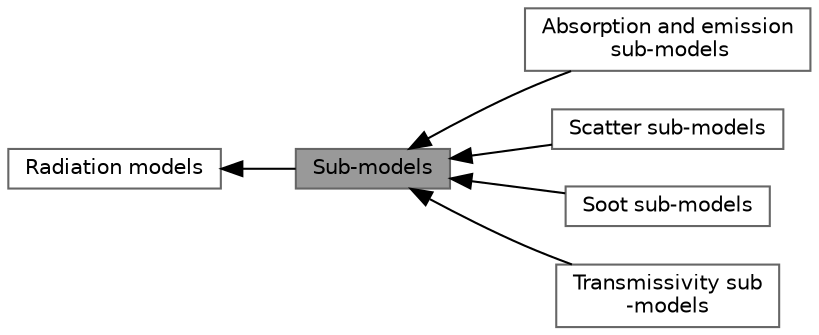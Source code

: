 digraph "Sub-models"
{
 // LATEX_PDF_SIZE
  bgcolor="transparent";
  edge [fontname=Helvetica,fontsize=10,labelfontname=Helvetica,labelfontsize=10];
  node [fontname=Helvetica,fontsize=10,shape=box,height=0.2,width=0.4];
  rankdir=LR;
  Node3 [id="Node000003",label="Absorption and emission\l sub-models",height=0.2,width=0.4,color="grey40", fillcolor="white", style="filled",URL="$group__grpRadiationAbsorptionEmissionSubModels.html",tooltip=" "];
  Node2 [id="Node000002",label="Radiation models",height=0.2,width=0.4,color="grey40", fillcolor="white", style="filled",URL="$group__grpRadiationModels.html",tooltip=" "];
  Node4 [id="Node000004",label="Scatter sub-models",height=0.2,width=0.4,color="grey40", fillcolor="white", style="filled",URL="$group__grpRadiationScatterSubModels.html",tooltip=" "];
  Node5 [id="Node000005",label="Soot sub-models",height=0.2,width=0.4,color="grey40", fillcolor="white", style="filled",URL="$group__grpRadiationSootSubModels.html",tooltip=" "];
  Node1 [id="Node000001",label="Sub-models",height=0.2,width=0.4,color="gray40", fillcolor="grey60", style="filled", fontcolor="black",tooltip=" "];
  Node6 [id="Node000006",label="Transmissivity sub\l-models",height=0.2,width=0.4,color="grey40", fillcolor="white", style="filled",URL="$group__grpRadiationTransmissivitySubModels.html",tooltip=" "];
  Node2->Node1 [shape=plaintext, dir="back", style="solid"];
  Node1->Node3 [shape=plaintext, dir="back", style="solid"];
  Node1->Node4 [shape=plaintext, dir="back", style="solid"];
  Node1->Node5 [shape=plaintext, dir="back", style="solid"];
  Node1->Node6 [shape=plaintext, dir="back", style="solid"];
}
